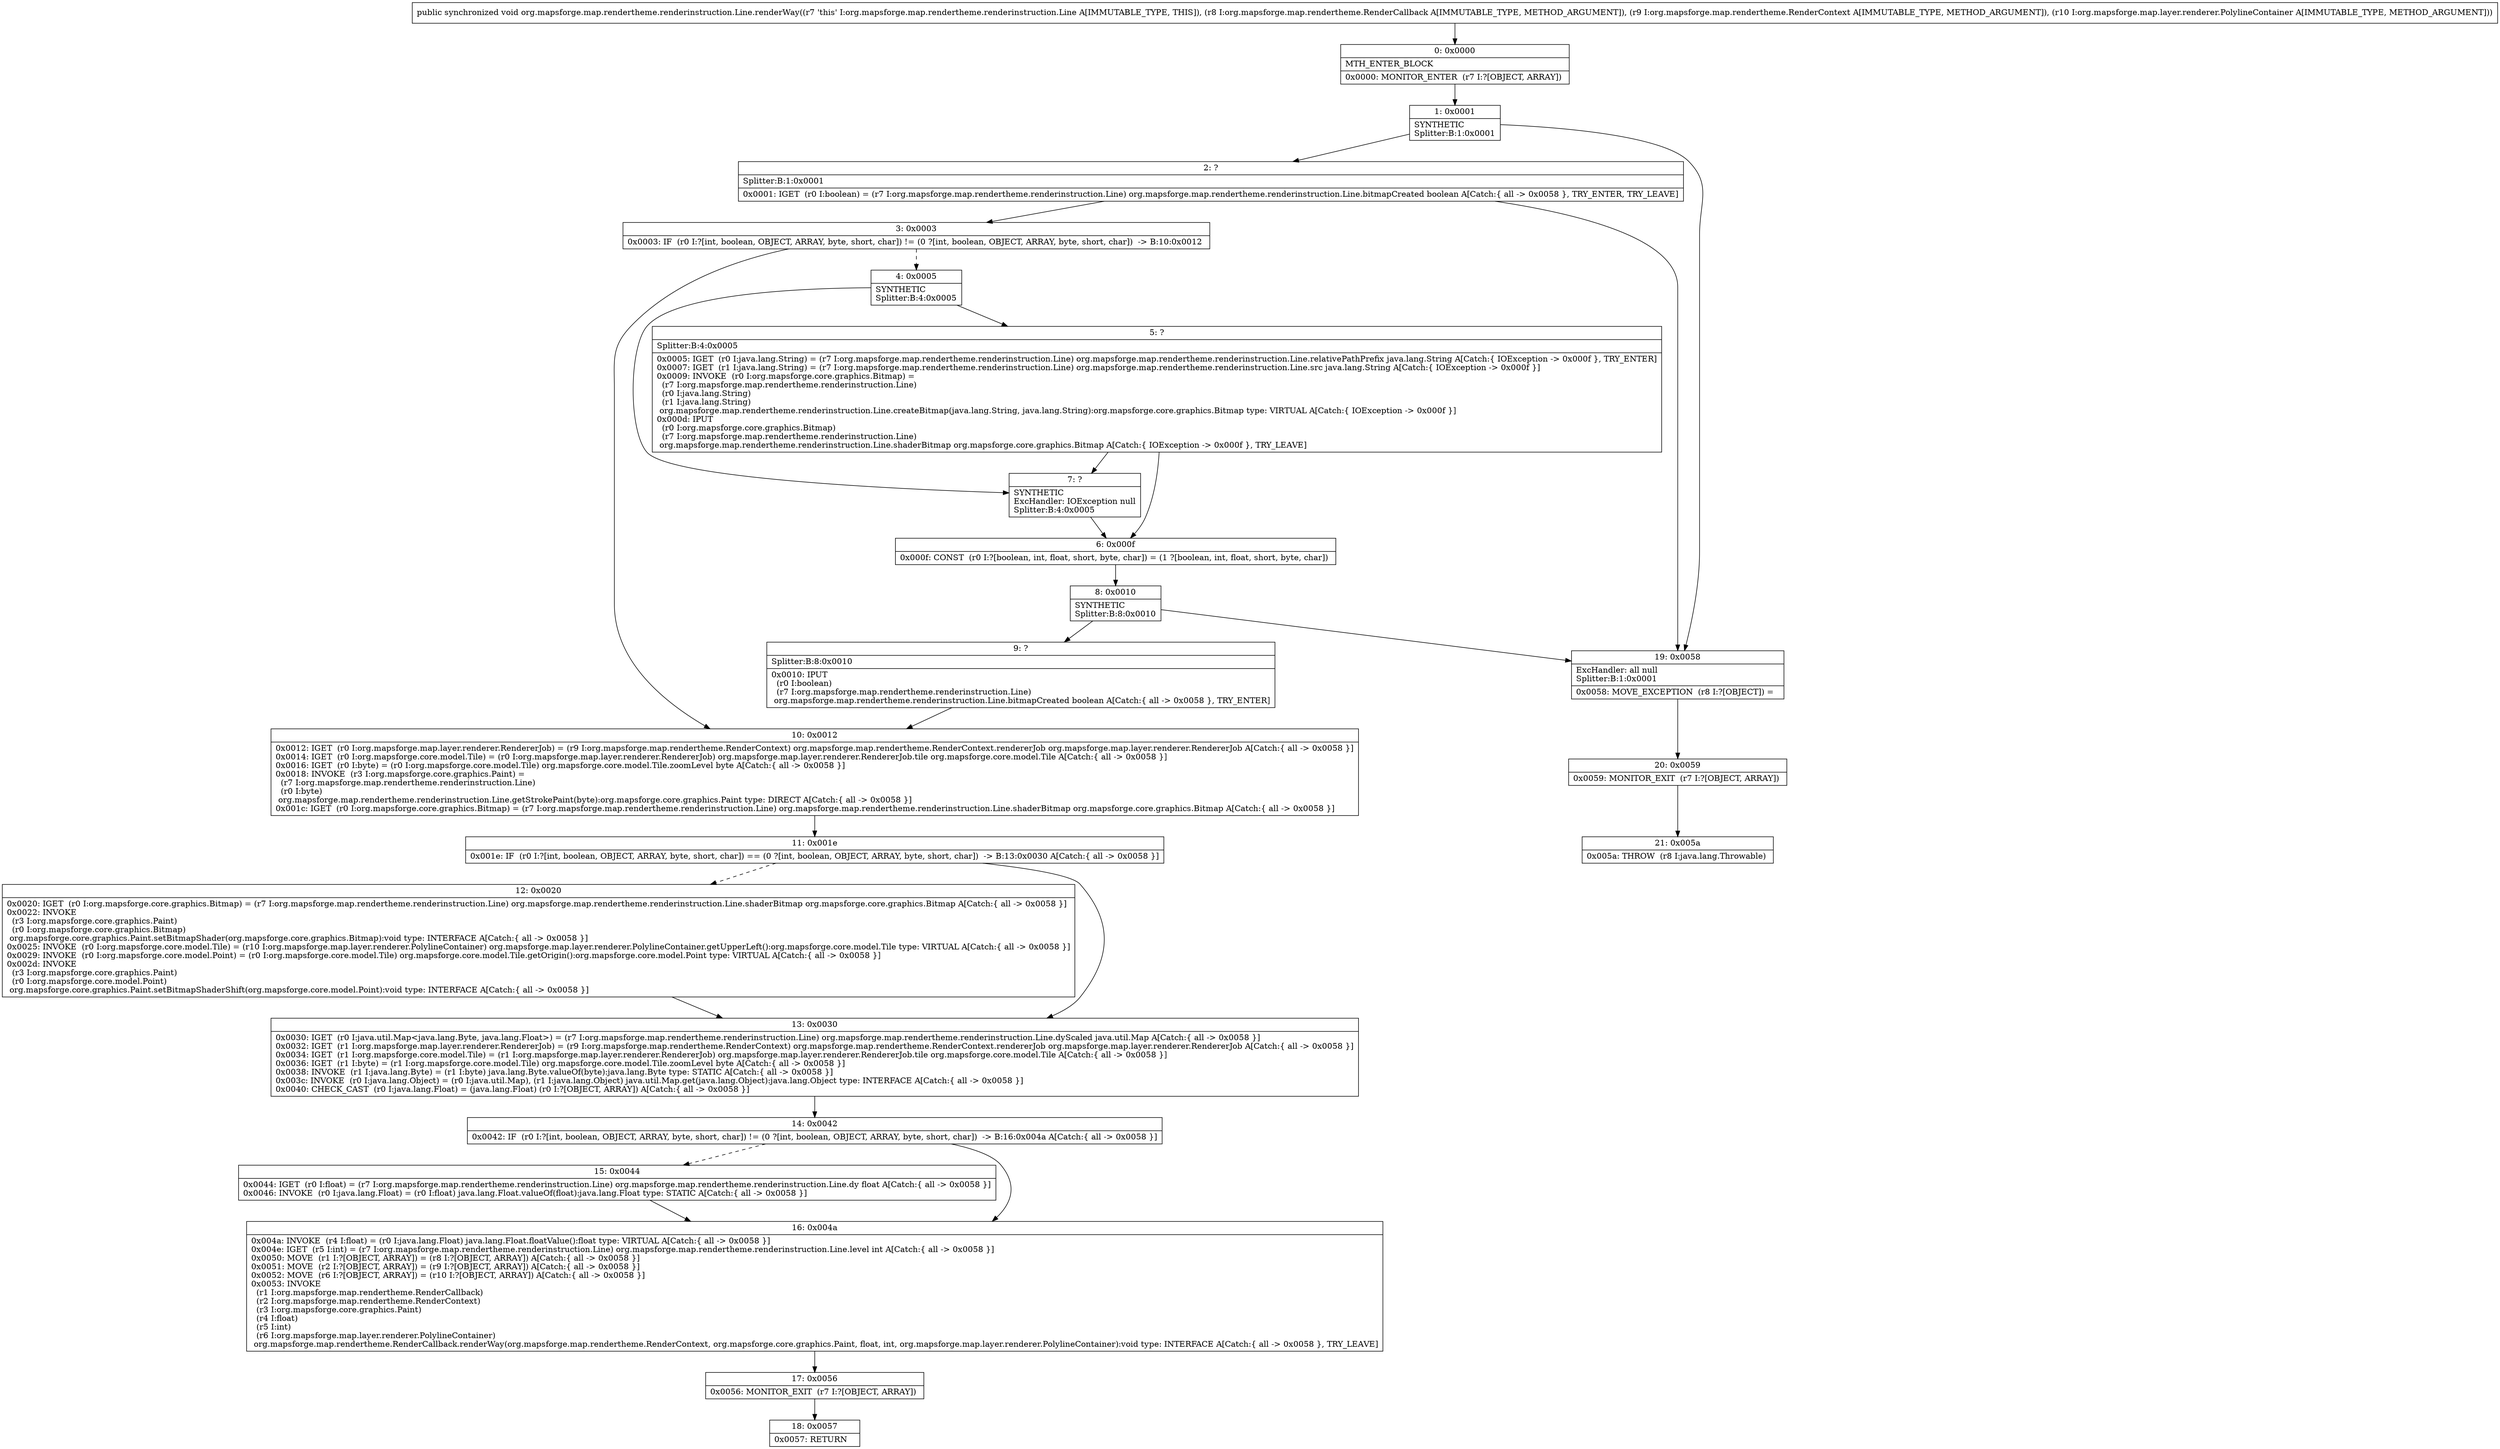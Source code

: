 digraph "CFG fororg.mapsforge.map.rendertheme.renderinstruction.Line.renderWay(Lorg\/mapsforge\/map\/rendertheme\/RenderCallback;Lorg\/mapsforge\/map\/rendertheme\/RenderContext;Lorg\/mapsforge\/map\/layer\/renderer\/PolylineContainer;)V" {
Node_0 [shape=record,label="{0\:\ 0x0000|MTH_ENTER_BLOCK\l|0x0000: MONITOR_ENTER  (r7 I:?[OBJECT, ARRAY]) \l}"];
Node_1 [shape=record,label="{1\:\ 0x0001|SYNTHETIC\lSplitter:B:1:0x0001\l}"];
Node_2 [shape=record,label="{2\:\ ?|Splitter:B:1:0x0001\l|0x0001: IGET  (r0 I:boolean) = (r7 I:org.mapsforge.map.rendertheme.renderinstruction.Line) org.mapsforge.map.rendertheme.renderinstruction.Line.bitmapCreated boolean A[Catch:\{ all \-\> 0x0058 \}, TRY_ENTER, TRY_LEAVE]\l}"];
Node_3 [shape=record,label="{3\:\ 0x0003|0x0003: IF  (r0 I:?[int, boolean, OBJECT, ARRAY, byte, short, char]) != (0 ?[int, boolean, OBJECT, ARRAY, byte, short, char])  \-\> B:10:0x0012 \l}"];
Node_4 [shape=record,label="{4\:\ 0x0005|SYNTHETIC\lSplitter:B:4:0x0005\l}"];
Node_5 [shape=record,label="{5\:\ ?|Splitter:B:4:0x0005\l|0x0005: IGET  (r0 I:java.lang.String) = (r7 I:org.mapsforge.map.rendertheme.renderinstruction.Line) org.mapsforge.map.rendertheme.renderinstruction.Line.relativePathPrefix java.lang.String A[Catch:\{ IOException \-\> 0x000f \}, TRY_ENTER]\l0x0007: IGET  (r1 I:java.lang.String) = (r7 I:org.mapsforge.map.rendertheme.renderinstruction.Line) org.mapsforge.map.rendertheme.renderinstruction.Line.src java.lang.String A[Catch:\{ IOException \-\> 0x000f \}]\l0x0009: INVOKE  (r0 I:org.mapsforge.core.graphics.Bitmap) = \l  (r7 I:org.mapsforge.map.rendertheme.renderinstruction.Line)\l  (r0 I:java.lang.String)\l  (r1 I:java.lang.String)\l org.mapsforge.map.rendertheme.renderinstruction.Line.createBitmap(java.lang.String, java.lang.String):org.mapsforge.core.graphics.Bitmap type: VIRTUAL A[Catch:\{ IOException \-\> 0x000f \}]\l0x000d: IPUT  \l  (r0 I:org.mapsforge.core.graphics.Bitmap)\l  (r7 I:org.mapsforge.map.rendertheme.renderinstruction.Line)\l org.mapsforge.map.rendertheme.renderinstruction.Line.shaderBitmap org.mapsforge.core.graphics.Bitmap A[Catch:\{ IOException \-\> 0x000f \}, TRY_LEAVE]\l}"];
Node_6 [shape=record,label="{6\:\ 0x000f|0x000f: CONST  (r0 I:?[boolean, int, float, short, byte, char]) = (1 ?[boolean, int, float, short, byte, char]) \l}"];
Node_7 [shape=record,label="{7\:\ ?|SYNTHETIC\lExcHandler: IOException null\lSplitter:B:4:0x0005\l}"];
Node_8 [shape=record,label="{8\:\ 0x0010|SYNTHETIC\lSplitter:B:8:0x0010\l}"];
Node_9 [shape=record,label="{9\:\ ?|Splitter:B:8:0x0010\l|0x0010: IPUT  \l  (r0 I:boolean)\l  (r7 I:org.mapsforge.map.rendertheme.renderinstruction.Line)\l org.mapsforge.map.rendertheme.renderinstruction.Line.bitmapCreated boolean A[Catch:\{ all \-\> 0x0058 \}, TRY_ENTER]\l}"];
Node_10 [shape=record,label="{10\:\ 0x0012|0x0012: IGET  (r0 I:org.mapsforge.map.layer.renderer.RendererJob) = (r9 I:org.mapsforge.map.rendertheme.RenderContext) org.mapsforge.map.rendertheme.RenderContext.rendererJob org.mapsforge.map.layer.renderer.RendererJob A[Catch:\{ all \-\> 0x0058 \}]\l0x0014: IGET  (r0 I:org.mapsforge.core.model.Tile) = (r0 I:org.mapsforge.map.layer.renderer.RendererJob) org.mapsforge.map.layer.renderer.RendererJob.tile org.mapsforge.core.model.Tile A[Catch:\{ all \-\> 0x0058 \}]\l0x0016: IGET  (r0 I:byte) = (r0 I:org.mapsforge.core.model.Tile) org.mapsforge.core.model.Tile.zoomLevel byte A[Catch:\{ all \-\> 0x0058 \}]\l0x0018: INVOKE  (r3 I:org.mapsforge.core.graphics.Paint) = \l  (r7 I:org.mapsforge.map.rendertheme.renderinstruction.Line)\l  (r0 I:byte)\l org.mapsforge.map.rendertheme.renderinstruction.Line.getStrokePaint(byte):org.mapsforge.core.graphics.Paint type: DIRECT A[Catch:\{ all \-\> 0x0058 \}]\l0x001c: IGET  (r0 I:org.mapsforge.core.graphics.Bitmap) = (r7 I:org.mapsforge.map.rendertheme.renderinstruction.Line) org.mapsforge.map.rendertheme.renderinstruction.Line.shaderBitmap org.mapsforge.core.graphics.Bitmap A[Catch:\{ all \-\> 0x0058 \}]\l}"];
Node_11 [shape=record,label="{11\:\ 0x001e|0x001e: IF  (r0 I:?[int, boolean, OBJECT, ARRAY, byte, short, char]) == (0 ?[int, boolean, OBJECT, ARRAY, byte, short, char])  \-\> B:13:0x0030 A[Catch:\{ all \-\> 0x0058 \}]\l}"];
Node_12 [shape=record,label="{12\:\ 0x0020|0x0020: IGET  (r0 I:org.mapsforge.core.graphics.Bitmap) = (r7 I:org.mapsforge.map.rendertheme.renderinstruction.Line) org.mapsforge.map.rendertheme.renderinstruction.Line.shaderBitmap org.mapsforge.core.graphics.Bitmap A[Catch:\{ all \-\> 0x0058 \}]\l0x0022: INVOKE  \l  (r3 I:org.mapsforge.core.graphics.Paint)\l  (r0 I:org.mapsforge.core.graphics.Bitmap)\l org.mapsforge.core.graphics.Paint.setBitmapShader(org.mapsforge.core.graphics.Bitmap):void type: INTERFACE A[Catch:\{ all \-\> 0x0058 \}]\l0x0025: INVOKE  (r0 I:org.mapsforge.core.model.Tile) = (r10 I:org.mapsforge.map.layer.renderer.PolylineContainer) org.mapsforge.map.layer.renderer.PolylineContainer.getUpperLeft():org.mapsforge.core.model.Tile type: VIRTUAL A[Catch:\{ all \-\> 0x0058 \}]\l0x0029: INVOKE  (r0 I:org.mapsforge.core.model.Point) = (r0 I:org.mapsforge.core.model.Tile) org.mapsforge.core.model.Tile.getOrigin():org.mapsforge.core.model.Point type: VIRTUAL A[Catch:\{ all \-\> 0x0058 \}]\l0x002d: INVOKE  \l  (r3 I:org.mapsforge.core.graphics.Paint)\l  (r0 I:org.mapsforge.core.model.Point)\l org.mapsforge.core.graphics.Paint.setBitmapShaderShift(org.mapsforge.core.model.Point):void type: INTERFACE A[Catch:\{ all \-\> 0x0058 \}]\l}"];
Node_13 [shape=record,label="{13\:\ 0x0030|0x0030: IGET  (r0 I:java.util.Map\<java.lang.Byte, java.lang.Float\>) = (r7 I:org.mapsforge.map.rendertheme.renderinstruction.Line) org.mapsforge.map.rendertheme.renderinstruction.Line.dyScaled java.util.Map A[Catch:\{ all \-\> 0x0058 \}]\l0x0032: IGET  (r1 I:org.mapsforge.map.layer.renderer.RendererJob) = (r9 I:org.mapsforge.map.rendertheme.RenderContext) org.mapsforge.map.rendertheme.RenderContext.rendererJob org.mapsforge.map.layer.renderer.RendererJob A[Catch:\{ all \-\> 0x0058 \}]\l0x0034: IGET  (r1 I:org.mapsforge.core.model.Tile) = (r1 I:org.mapsforge.map.layer.renderer.RendererJob) org.mapsforge.map.layer.renderer.RendererJob.tile org.mapsforge.core.model.Tile A[Catch:\{ all \-\> 0x0058 \}]\l0x0036: IGET  (r1 I:byte) = (r1 I:org.mapsforge.core.model.Tile) org.mapsforge.core.model.Tile.zoomLevel byte A[Catch:\{ all \-\> 0x0058 \}]\l0x0038: INVOKE  (r1 I:java.lang.Byte) = (r1 I:byte) java.lang.Byte.valueOf(byte):java.lang.Byte type: STATIC A[Catch:\{ all \-\> 0x0058 \}]\l0x003c: INVOKE  (r0 I:java.lang.Object) = (r0 I:java.util.Map), (r1 I:java.lang.Object) java.util.Map.get(java.lang.Object):java.lang.Object type: INTERFACE A[Catch:\{ all \-\> 0x0058 \}]\l0x0040: CHECK_CAST  (r0 I:java.lang.Float) = (java.lang.Float) (r0 I:?[OBJECT, ARRAY]) A[Catch:\{ all \-\> 0x0058 \}]\l}"];
Node_14 [shape=record,label="{14\:\ 0x0042|0x0042: IF  (r0 I:?[int, boolean, OBJECT, ARRAY, byte, short, char]) != (0 ?[int, boolean, OBJECT, ARRAY, byte, short, char])  \-\> B:16:0x004a A[Catch:\{ all \-\> 0x0058 \}]\l}"];
Node_15 [shape=record,label="{15\:\ 0x0044|0x0044: IGET  (r0 I:float) = (r7 I:org.mapsforge.map.rendertheme.renderinstruction.Line) org.mapsforge.map.rendertheme.renderinstruction.Line.dy float A[Catch:\{ all \-\> 0x0058 \}]\l0x0046: INVOKE  (r0 I:java.lang.Float) = (r0 I:float) java.lang.Float.valueOf(float):java.lang.Float type: STATIC A[Catch:\{ all \-\> 0x0058 \}]\l}"];
Node_16 [shape=record,label="{16\:\ 0x004a|0x004a: INVOKE  (r4 I:float) = (r0 I:java.lang.Float) java.lang.Float.floatValue():float type: VIRTUAL A[Catch:\{ all \-\> 0x0058 \}]\l0x004e: IGET  (r5 I:int) = (r7 I:org.mapsforge.map.rendertheme.renderinstruction.Line) org.mapsforge.map.rendertheme.renderinstruction.Line.level int A[Catch:\{ all \-\> 0x0058 \}]\l0x0050: MOVE  (r1 I:?[OBJECT, ARRAY]) = (r8 I:?[OBJECT, ARRAY]) A[Catch:\{ all \-\> 0x0058 \}]\l0x0051: MOVE  (r2 I:?[OBJECT, ARRAY]) = (r9 I:?[OBJECT, ARRAY]) A[Catch:\{ all \-\> 0x0058 \}]\l0x0052: MOVE  (r6 I:?[OBJECT, ARRAY]) = (r10 I:?[OBJECT, ARRAY]) A[Catch:\{ all \-\> 0x0058 \}]\l0x0053: INVOKE  \l  (r1 I:org.mapsforge.map.rendertheme.RenderCallback)\l  (r2 I:org.mapsforge.map.rendertheme.RenderContext)\l  (r3 I:org.mapsforge.core.graphics.Paint)\l  (r4 I:float)\l  (r5 I:int)\l  (r6 I:org.mapsforge.map.layer.renderer.PolylineContainer)\l org.mapsforge.map.rendertheme.RenderCallback.renderWay(org.mapsforge.map.rendertheme.RenderContext, org.mapsforge.core.graphics.Paint, float, int, org.mapsforge.map.layer.renderer.PolylineContainer):void type: INTERFACE A[Catch:\{ all \-\> 0x0058 \}, TRY_LEAVE]\l}"];
Node_17 [shape=record,label="{17\:\ 0x0056|0x0056: MONITOR_EXIT  (r7 I:?[OBJECT, ARRAY]) \l}"];
Node_18 [shape=record,label="{18\:\ 0x0057|0x0057: RETURN   \l}"];
Node_19 [shape=record,label="{19\:\ 0x0058|ExcHandler: all null\lSplitter:B:1:0x0001\l|0x0058: MOVE_EXCEPTION  (r8 I:?[OBJECT]) =  \l}"];
Node_20 [shape=record,label="{20\:\ 0x0059|0x0059: MONITOR_EXIT  (r7 I:?[OBJECT, ARRAY]) \l}"];
Node_21 [shape=record,label="{21\:\ 0x005a|0x005a: THROW  (r8 I:java.lang.Throwable) \l}"];
MethodNode[shape=record,label="{public synchronized void org.mapsforge.map.rendertheme.renderinstruction.Line.renderWay((r7 'this' I:org.mapsforge.map.rendertheme.renderinstruction.Line A[IMMUTABLE_TYPE, THIS]), (r8 I:org.mapsforge.map.rendertheme.RenderCallback A[IMMUTABLE_TYPE, METHOD_ARGUMENT]), (r9 I:org.mapsforge.map.rendertheme.RenderContext A[IMMUTABLE_TYPE, METHOD_ARGUMENT]), (r10 I:org.mapsforge.map.layer.renderer.PolylineContainer A[IMMUTABLE_TYPE, METHOD_ARGUMENT])) }"];
MethodNode -> Node_0;
Node_0 -> Node_1;
Node_1 -> Node_2;
Node_1 -> Node_19;
Node_2 -> Node_3;
Node_2 -> Node_19;
Node_3 -> Node_4[style=dashed];
Node_3 -> Node_10;
Node_4 -> Node_5;
Node_4 -> Node_7;
Node_5 -> Node_6;
Node_5 -> Node_7;
Node_6 -> Node_8;
Node_7 -> Node_6;
Node_8 -> Node_9;
Node_8 -> Node_19;
Node_9 -> Node_10;
Node_10 -> Node_11;
Node_11 -> Node_12[style=dashed];
Node_11 -> Node_13;
Node_12 -> Node_13;
Node_13 -> Node_14;
Node_14 -> Node_15[style=dashed];
Node_14 -> Node_16;
Node_15 -> Node_16;
Node_16 -> Node_17;
Node_17 -> Node_18;
Node_19 -> Node_20;
Node_20 -> Node_21;
}

